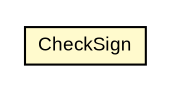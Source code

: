 #!/usr/local/bin/dot
#
# Class diagram 
# Generated by UMLGraph version R5_7_2-3-gee82a7 (http://www.umlgraph.org/)
#

digraph G {
	edge [fontname="arial",fontsize=10,labelfontname="arial",labelfontsize=10];
	node [fontname="arial",fontsize=10,shape=plaintext];
	nodesep=0.25;
	ranksep=0.5;
	// com.st.st25sdk.crypto.CheckSign
	c6833 [label=<<table title="com.st.st25sdk.crypto.CheckSign" border="0" cellborder="1" cellspacing="0" cellpadding="2" port="p" bgcolor="lemonChiffon" href="./CheckSign.html">
		<tr><td><table border="0" cellspacing="0" cellpadding="1">
<tr><td align="center" balign="center"> CheckSign </td></tr>
		</table></td></tr>
		</table>>, URL="./CheckSign.html", fontname="arial", fontcolor="black", fontsize=9.0];
}


